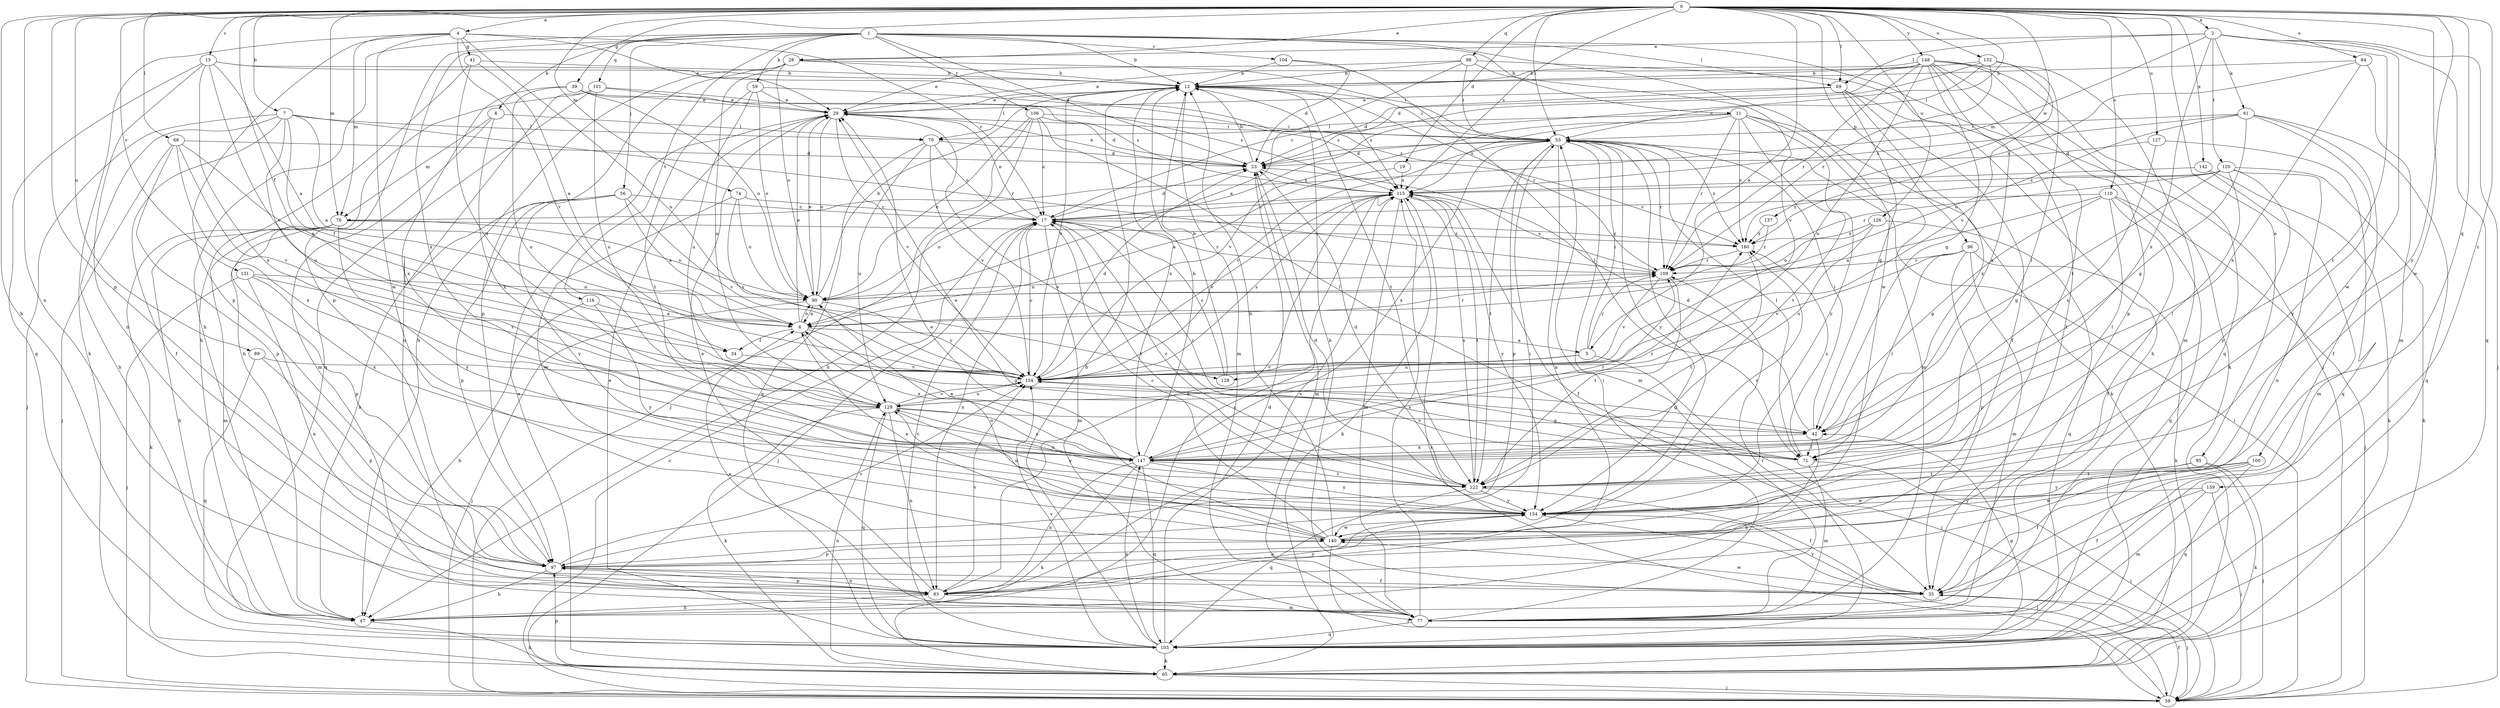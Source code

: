 strict digraph  {
0;
1;
2;
4;
5;
6;
7;
8;
11;
12;
15;
17;
19;
23;
28;
29;
34;
35;
39;
41;
42;
47;
53;
56;
58;
59;
61;
65;
68;
69;
70;
71;
74;
76;
77;
83;
84;
85;
89;
90;
96;
97;
98;
100;
101;
103;
104;
106;
109;
110;
115;
116;
120;
122;
126;
127;
128;
129;
131;
132;
134;
137;
140;
142;
147;
148;
154;
159;
160;
0 -> 2  [label=a];
0 -> 4  [label=a];
0 -> 5  [label=a];
0 -> 7  [label=b];
0 -> 15  [label=c];
0 -> 17  [label=c];
0 -> 19  [label=d];
0 -> 28  [label=e];
0 -> 34  [label=f];
0 -> 39  [label=g];
0 -> 47  [label=h];
0 -> 53  [label=i];
0 -> 68  [label=l];
0 -> 69  [label=l];
0 -> 74  [label=m];
0 -> 76  [label=m];
0 -> 83  [label=n];
0 -> 84  [label=o];
0 -> 85  [label=o];
0 -> 89  [label=o];
0 -> 96  [label=p];
0 -> 97  [label=p];
0 -> 98  [label=q];
0 -> 100  [label=q];
0 -> 110  [label=s];
0 -> 115  [label=s];
0 -> 126  [label=u];
0 -> 127  [label=u];
0 -> 131  [label=v];
0 -> 132  [label=v];
0 -> 137  [label=w];
0 -> 140  [label=w];
0 -> 142  [label=x];
0 -> 148  [label=y];
0 -> 154  [label=y];
0 -> 159  [label=z];
1 -> 8  [label=b];
1 -> 11  [label=b];
1 -> 12  [label=b];
1 -> 23  [label=d];
1 -> 47  [label=h];
1 -> 56  [label=j];
1 -> 58  [label=j];
1 -> 59  [label=k];
1 -> 69  [label=l];
1 -> 97  [label=p];
1 -> 101  [label=q];
1 -> 104  [label=r];
1 -> 106  [label=r];
1 -> 116  [label=t];
1 -> 140  [label=w];
1 -> 147  [label=x];
2 -> 28  [label=e];
2 -> 58  [label=j];
2 -> 61  [label=k];
2 -> 69  [label=l];
2 -> 76  [label=m];
2 -> 103  [label=q];
2 -> 120  [label=t];
2 -> 122  [label=t];
2 -> 140  [label=w];
2 -> 147  [label=x];
4 -> 17  [label=c];
4 -> 29  [label=e];
4 -> 41  [label=g];
4 -> 65  [label=k];
4 -> 76  [label=m];
4 -> 97  [label=p];
4 -> 128  [label=u];
4 -> 134  [label=v];
4 -> 140  [label=w];
5 -> 53  [label=i];
5 -> 58  [label=j];
5 -> 109  [label=r];
5 -> 128  [label=u];
5 -> 134  [label=v];
6 -> 5  [label=a];
6 -> 29  [label=e];
6 -> 34  [label=f];
6 -> 42  [label=g];
6 -> 90  [label=o];
6 -> 109  [label=r];
6 -> 147  [label=x];
7 -> 6  [label=a];
7 -> 34  [label=f];
7 -> 35  [label=f];
7 -> 47  [label=h];
7 -> 58  [label=j];
7 -> 70  [label=l];
7 -> 109  [label=r];
7 -> 129  [label=u];
8 -> 70  [label=l];
8 -> 76  [label=m];
8 -> 77  [label=m];
8 -> 147  [label=x];
11 -> 65  [label=k];
11 -> 70  [label=l];
11 -> 77  [label=m];
11 -> 109  [label=r];
11 -> 115  [label=s];
11 -> 122  [label=t];
11 -> 134  [label=v];
11 -> 154  [label=y];
11 -> 160  [label=z];
12 -> 29  [label=e];
12 -> 53  [label=i];
12 -> 70  [label=l];
12 -> 77  [label=m];
12 -> 109  [label=r];
12 -> 115  [label=s];
12 -> 122  [label=t];
12 -> 134  [label=v];
12 -> 147  [label=x];
15 -> 6  [label=a];
15 -> 12  [label=b];
15 -> 83  [label=n];
15 -> 103  [label=q];
15 -> 134  [label=v];
15 -> 147  [label=x];
15 -> 160  [label=z];
17 -> 23  [label=d];
17 -> 29  [label=e];
17 -> 58  [label=j];
17 -> 77  [label=m];
17 -> 83  [label=n];
17 -> 109  [label=r];
17 -> 122  [label=t];
17 -> 160  [label=z];
19 -> 6  [label=a];
19 -> 115  [label=s];
23 -> 12  [label=b];
23 -> 29  [label=e];
23 -> 53  [label=i];
23 -> 77  [label=m];
23 -> 115  [label=s];
28 -> 12  [label=b];
28 -> 47  [label=h];
28 -> 53  [label=i];
28 -> 90  [label=o];
28 -> 97  [label=p];
28 -> 129  [label=u];
29 -> 53  [label=i];
29 -> 90  [label=o];
29 -> 134  [label=v];
34 -> 134  [label=v];
35 -> 12  [label=b];
35 -> 58  [label=j];
35 -> 140  [label=w];
35 -> 154  [label=y];
39 -> 29  [label=e];
39 -> 90  [label=o];
39 -> 115  [label=s];
39 -> 129  [label=u];
39 -> 147  [label=x];
41 -> 6  [label=a];
41 -> 12  [label=b];
41 -> 47  [label=h];
41 -> 129  [label=u];
42 -> 23  [label=d];
42 -> 47  [label=h];
42 -> 53  [label=i];
42 -> 71  [label=l];
42 -> 147  [label=x];
47 -> 65  [label=k];
47 -> 115  [label=s];
53 -> 23  [label=d];
53 -> 71  [label=l];
53 -> 77  [label=m];
53 -> 83  [label=n];
53 -> 97  [label=p];
53 -> 109  [label=r];
53 -> 122  [label=t];
53 -> 134  [label=v];
53 -> 147  [label=x];
53 -> 154  [label=y];
53 -> 160  [label=z];
56 -> 6  [label=a];
56 -> 17  [label=c];
56 -> 47  [label=h];
56 -> 97  [label=p];
56 -> 134  [label=v];
56 -> 154  [label=y];
58 -> 17  [label=c];
58 -> 35  [label=f];
58 -> 53  [label=i];
58 -> 115  [label=s];
59 -> 29  [label=e];
59 -> 90  [label=o];
59 -> 115  [label=s];
59 -> 122  [label=t];
59 -> 129  [label=u];
61 -> 35  [label=f];
61 -> 42  [label=g];
61 -> 53  [label=i];
61 -> 90  [label=o];
61 -> 103  [label=q];
61 -> 115  [label=s];
61 -> 154  [label=y];
65 -> 29  [label=e];
65 -> 58  [label=j];
65 -> 97  [label=p];
65 -> 129  [label=u];
68 -> 6  [label=a];
68 -> 23  [label=d];
68 -> 58  [label=j];
68 -> 97  [label=p];
68 -> 134  [label=v];
68 -> 147  [label=x];
69 -> 23  [label=d];
69 -> 29  [label=e];
69 -> 35  [label=f];
69 -> 42  [label=g];
69 -> 47  [label=h];
69 -> 147  [label=x];
70 -> 17  [label=c];
70 -> 23  [label=d];
70 -> 103  [label=q];
70 -> 129  [label=u];
70 -> 134  [label=v];
71 -> 17  [label=c];
71 -> 29  [label=e];
71 -> 58  [label=j];
71 -> 77  [label=m];
71 -> 134  [label=v];
71 -> 160  [label=z];
74 -> 17  [label=c];
74 -> 90  [label=o];
74 -> 134  [label=v];
74 -> 140  [label=w];
76 -> 47  [label=h];
76 -> 65  [label=k];
76 -> 77  [label=m];
76 -> 90  [label=o];
76 -> 97  [label=p];
76 -> 154  [label=y];
76 -> 160  [label=z];
77 -> 6  [label=a];
77 -> 53  [label=i];
77 -> 103  [label=q];
77 -> 115  [label=s];
83 -> 29  [label=e];
83 -> 47  [label=h];
83 -> 77  [label=m];
83 -> 97  [label=p];
83 -> 115  [label=s];
83 -> 134  [label=v];
83 -> 154  [label=y];
84 -> 12  [label=b];
84 -> 77  [label=m];
84 -> 147  [label=x];
84 -> 160  [label=z];
85 -> 58  [label=j];
85 -> 65  [label=k];
85 -> 122  [label=t];
85 -> 140  [label=w];
89 -> 97  [label=p];
89 -> 103  [label=q];
89 -> 134  [label=v];
90 -> 6  [label=a];
90 -> 12  [label=b];
90 -> 29  [label=e];
90 -> 58  [label=j];
90 -> 134  [label=v];
96 -> 65  [label=k];
96 -> 71  [label=l];
96 -> 77  [label=m];
96 -> 97  [label=p];
96 -> 109  [label=r];
96 -> 134  [label=v];
97 -> 35  [label=f];
97 -> 47  [label=h];
97 -> 53  [label=i];
97 -> 83  [label=n];
97 -> 134  [label=v];
98 -> 6  [label=a];
98 -> 12  [label=b];
98 -> 29  [label=e];
98 -> 35  [label=f];
98 -> 53  [label=i];
98 -> 134  [label=v];
100 -> 35  [label=f];
100 -> 103  [label=q];
100 -> 122  [label=t];
100 -> 140  [label=w];
100 -> 154  [label=y];
101 -> 29  [label=e];
101 -> 47  [label=h];
101 -> 83  [label=n];
101 -> 103  [label=q];
101 -> 115  [label=s];
101 -> 129  [label=u];
103 -> 12  [label=b];
103 -> 17  [label=c];
103 -> 23  [label=d];
103 -> 29  [label=e];
103 -> 42  [label=g];
103 -> 65  [label=k];
103 -> 109  [label=r];
103 -> 134  [label=v];
103 -> 147  [label=x];
104 -> 12  [label=b];
104 -> 23  [label=d];
104 -> 71  [label=l];
106 -> 17  [label=c];
106 -> 23  [label=d];
106 -> 47  [label=h];
106 -> 53  [label=i];
106 -> 58  [label=j];
106 -> 71  [label=l];
106 -> 90  [label=o];
109 -> 90  [label=o];
109 -> 115  [label=s];
109 -> 122  [label=t];
109 -> 134  [label=v];
110 -> 6  [label=a];
110 -> 17  [label=c];
110 -> 35  [label=f];
110 -> 42  [label=g];
110 -> 58  [label=j];
110 -> 71  [label=l];
110 -> 103  [label=q];
115 -> 17  [label=c];
115 -> 35  [label=f];
115 -> 65  [label=k];
115 -> 77  [label=m];
115 -> 83  [label=n];
115 -> 90  [label=o];
115 -> 122  [label=t];
115 -> 134  [label=v];
115 -> 154  [label=y];
116 -> 6  [label=a];
116 -> 47  [label=h];
116 -> 154  [label=y];
120 -> 42  [label=g];
120 -> 65  [label=k];
120 -> 71  [label=l];
120 -> 83  [label=n];
120 -> 109  [label=r];
120 -> 115  [label=s];
120 -> 154  [label=y];
120 -> 160  [label=z];
122 -> 17  [label=c];
122 -> 23  [label=d];
122 -> 29  [label=e];
122 -> 35  [label=f];
122 -> 103  [label=q];
122 -> 115  [label=s];
122 -> 129  [label=u];
122 -> 154  [label=y];
126 -> 90  [label=o];
126 -> 103  [label=q];
126 -> 129  [label=u];
126 -> 160  [label=z];
127 -> 23  [label=d];
127 -> 103  [label=q];
127 -> 147  [label=x];
128 -> 12  [label=b];
128 -> 17  [label=c];
129 -> 42  [label=g];
129 -> 65  [label=k];
129 -> 83  [label=n];
129 -> 103  [label=q];
129 -> 134  [label=v];
129 -> 147  [label=x];
129 -> 154  [label=y];
131 -> 58  [label=j];
131 -> 83  [label=n];
131 -> 90  [label=o];
131 -> 134  [label=v];
131 -> 147  [label=x];
132 -> 12  [label=b];
132 -> 17  [label=c];
132 -> 53  [label=i];
132 -> 71  [label=l];
132 -> 109  [label=r];
132 -> 134  [label=v];
134 -> 17  [label=c];
134 -> 23  [label=d];
134 -> 42  [label=g];
134 -> 115  [label=s];
134 -> 129  [label=u];
137 -> 109  [label=r];
137 -> 160  [label=z];
140 -> 6  [label=a];
140 -> 12  [label=b];
140 -> 17  [label=c];
140 -> 29  [label=e];
140 -> 53  [label=i];
140 -> 58  [label=j];
140 -> 90  [label=o];
140 -> 97  [label=p];
142 -> 65  [label=k];
142 -> 77  [label=m];
142 -> 115  [label=s];
147 -> 6  [label=a];
147 -> 12  [label=b];
147 -> 65  [label=k];
147 -> 83  [label=n];
147 -> 103  [label=q];
147 -> 109  [label=r];
147 -> 122  [label=t];
147 -> 154  [label=y];
147 -> 160  [label=z];
148 -> 12  [label=b];
148 -> 23  [label=d];
148 -> 29  [label=e];
148 -> 42  [label=g];
148 -> 65  [label=k];
148 -> 77  [label=m];
148 -> 97  [label=p];
148 -> 103  [label=q];
148 -> 109  [label=r];
148 -> 122  [label=t];
148 -> 129  [label=u];
148 -> 147  [label=x];
154 -> 23  [label=d];
154 -> 58  [label=j];
154 -> 83  [label=n];
154 -> 129  [label=u];
154 -> 140  [label=w];
154 -> 160  [label=z];
159 -> 35  [label=f];
159 -> 58  [label=j];
159 -> 77  [label=m];
159 -> 154  [label=y];
160 -> 109  [label=r];
160 -> 122  [label=t];
}
